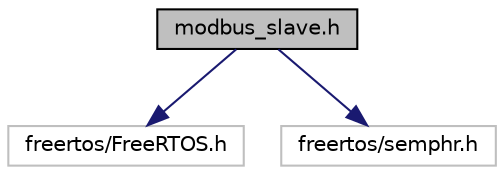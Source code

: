 digraph "modbus_slave.h"
{
 // LATEX_PDF_SIZE
  edge [fontname="Helvetica",fontsize="10",labelfontname="Helvetica",labelfontsize="10"];
  node [fontname="Helvetica",fontsize="10",shape=record];
  Node1 [label="modbus_slave.h",height=0.2,width=0.4,color="black", fillcolor="grey75", style="filled", fontcolor="black",tooltip="Library to handle the modbus slave functions."];
  Node1 -> Node2 [color="midnightblue",fontsize="10",style="solid",fontname="Helvetica"];
  Node2 [label="freertos/FreeRTOS.h",height=0.2,width=0.4,color="grey75", fillcolor="white", style="filled",tooltip=" "];
  Node1 -> Node3 [color="midnightblue",fontsize="10",style="solid",fontname="Helvetica"];
  Node3 [label="freertos/semphr.h",height=0.2,width=0.4,color="grey75", fillcolor="white", style="filled",tooltip=" "];
}
